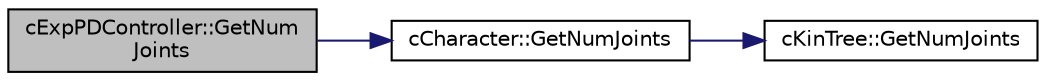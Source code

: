 digraph "cExpPDController::GetNumJoints"
{
 // LATEX_PDF_SIZE
  edge [fontname="Helvetica",fontsize="10",labelfontname="Helvetica",labelfontsize="10"];
  node [fontname="Helvetica",fontsize="10",shape=record];
  rankdir="LR";
  Node1 [label="cExpPDController::GetNum\lJoints",height=0.2,width=0.4,color="black", fillcolor="grey75", style="filled", fontcolor="black",tooltip=" "];
  Node1 -> Node2 [color="midnightblue",fontsize="10",style="solid",fontname="Helvetica"];
  Node2 [label="cCharacter::GetNumJoints",height=0.2,width=0.4,color="black", fillcolor="white", style="filled",URL="$classc_character.html#a0c72f03cec78cc23a9376db72f2f3e9c",tooltip=" "];
  Node2 -> Node3 [color="midnightblue",fontsize="10",style="solid",fontname="Helvetica"];
  Node3 [label="cKinTree::GetNumJoints",height=0.2,width=0.4,color="black", fillcolor="white", style="filled",URL="$classc_kin_tree.html#ac840b501e27e6ce46d208b7d033f21d4",tooltip=" "];
}
